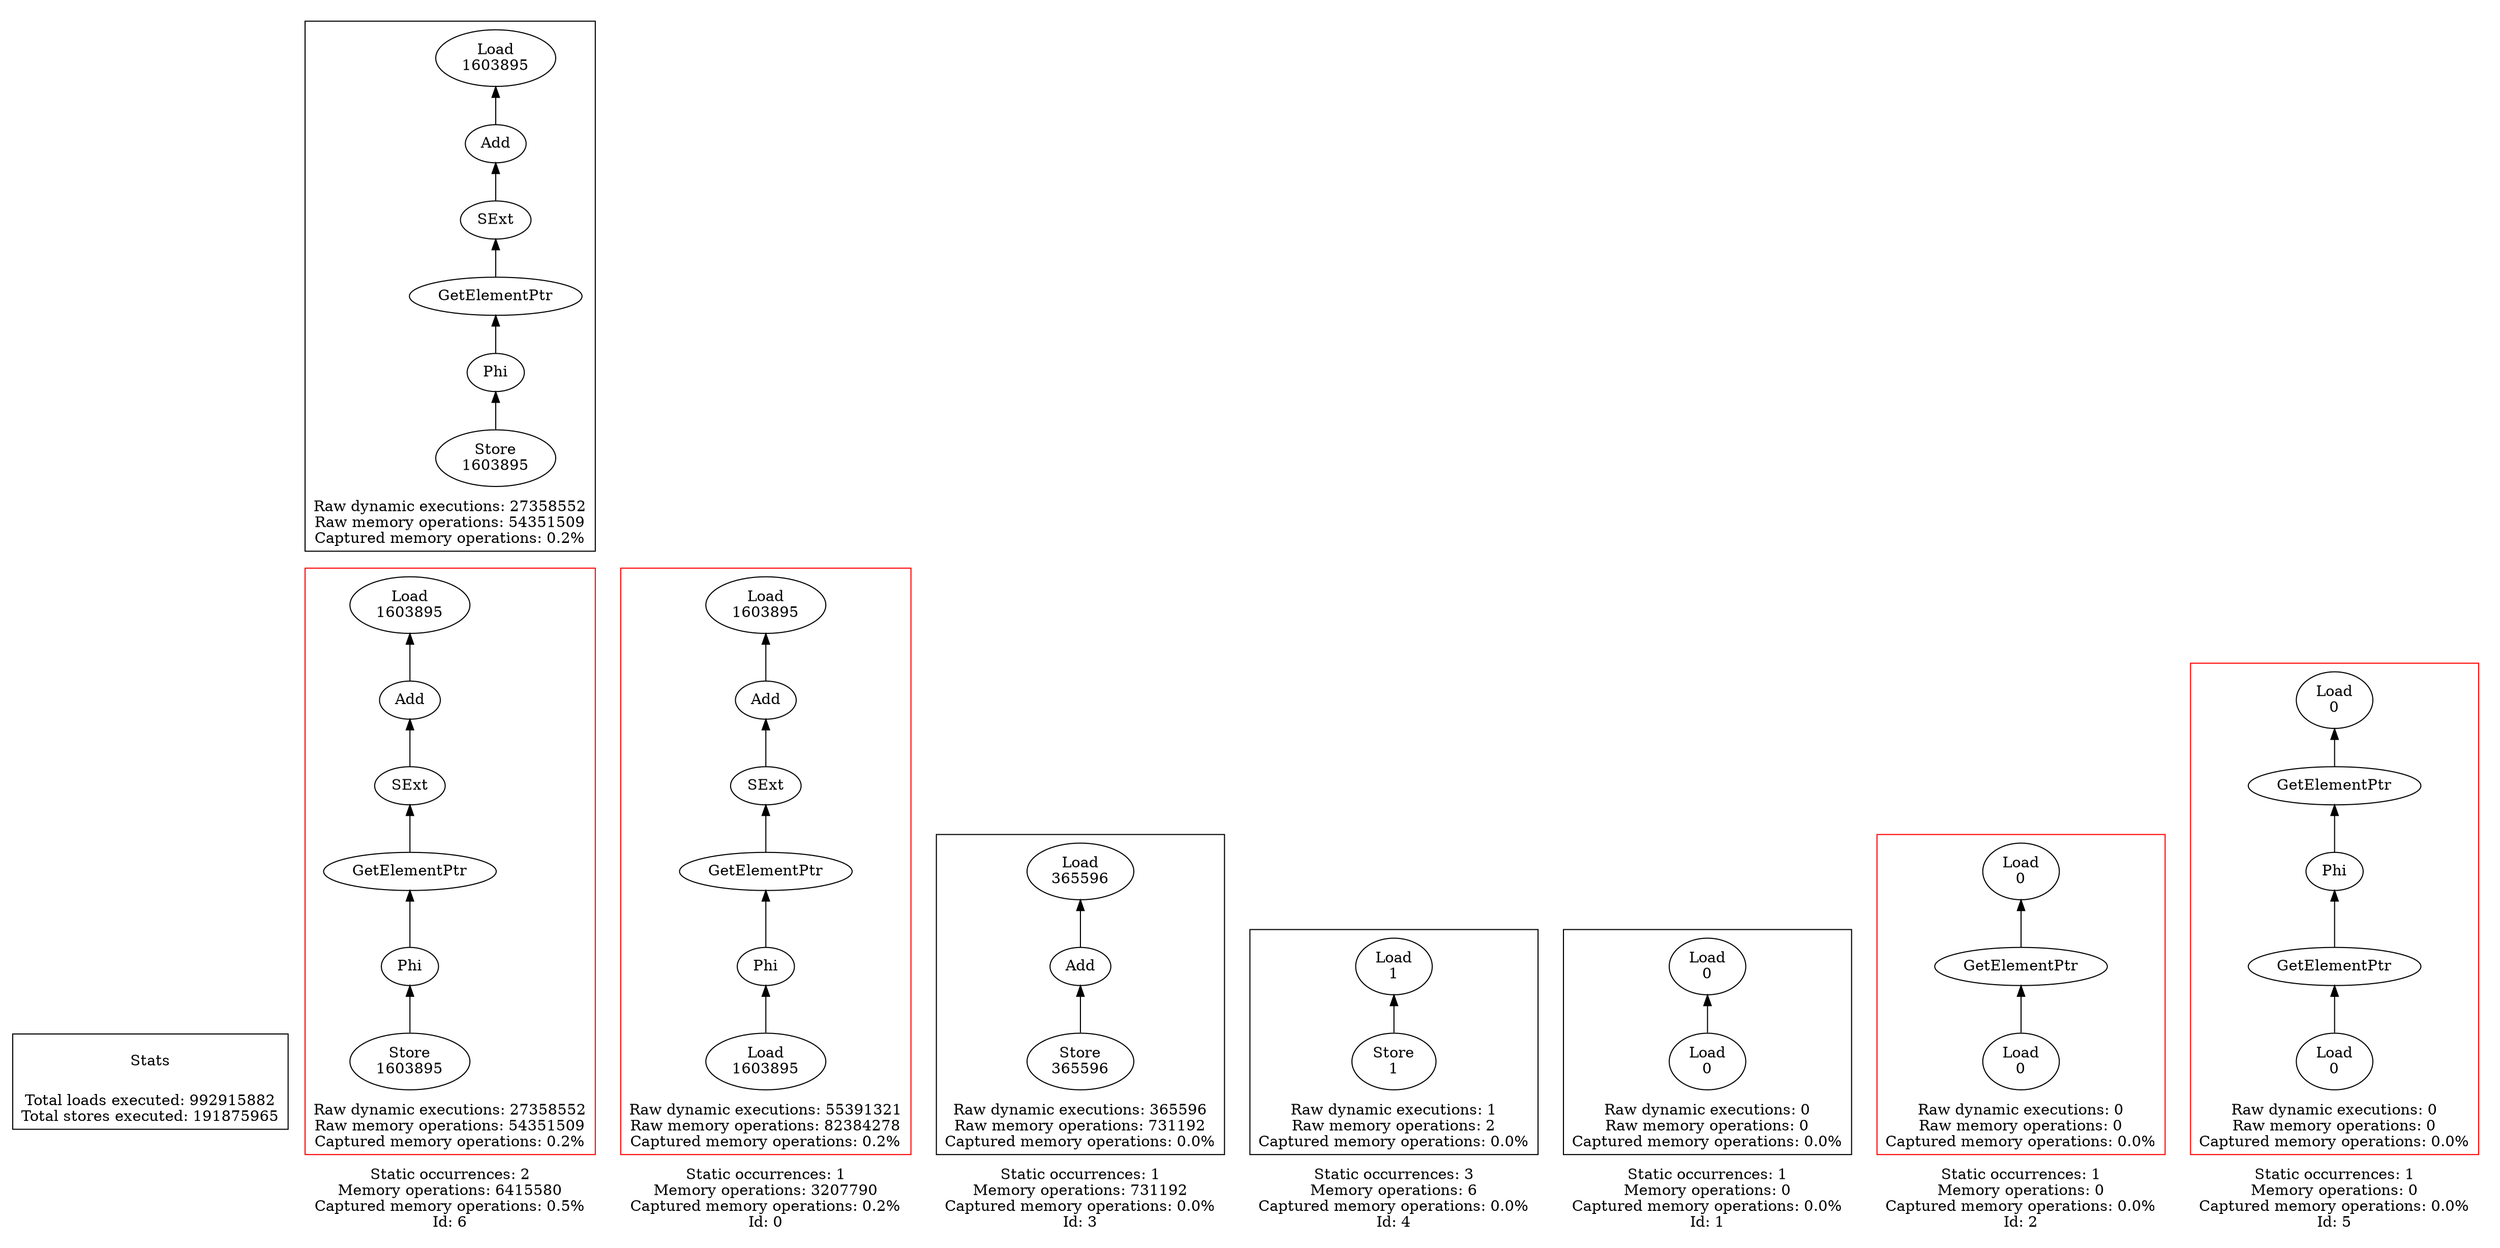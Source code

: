 strict digraph {
rankdir=BT
subgraph {
Stats [shape=plaintext]
cluster=true
label="Total loads executed: 992915882\nTotal stores executed: 191875965"
}
subgraph {
subgraph {
"6_0_139" [label="SExt"]
"6_0_138" [label="Add"]
"6_0_139" -> "6_0_138"
{
rank=min
"6_0_160" [label="Store\n1603895"]
}
"6_0_146" [label="Phi"]
"6_0_160" -> "6_0_146"
"6_0_137" [label="Load\n1603895"]
"6_0_138" -> "6_0_137"
"6_0_140" [label="GetElementPtr"]
"6_0_140" -> "6_0_139"
"6_0_146" -> "6_0_140"
cluster=true
label="Raw dynamic executions: 27358552\nRaw memory operations: 54351509\nCaptured memory operations: 0.2%"
}
subgraph {
{
rank=max
"6_1" [shape=point style=invis]
"6_1" -> "6_0_160" [style=invis]
}
"6_1_139" [label="SExt"]
"6_1_138" [label="Add"]
"6_1_139" -> "6_1_138"
"6_1_137" [label="Load\n1603895"]
"6_1_138" -> "6_1_137"
"6_1_140" [label="GetElementPtr"]
"6_1_140" -> "6_1_139"
{
rank=min
"6_1_164" [label="Store\n1603895"]
}
"6_1_146" [label="Phi"]
"6_1_164" -> "6_1_146"
"6_1_146" -> "6_1_140"
cluster=true
label="Raw dynamic executions: 27358552\nRaw memory operations: 54351509\nCaptured memory operations: 0.2%"
color=red
}
cluster=true
penwidth=0
label="Static occurrences: 2\nMemory operations: 6415580\nCaptured memory operations: 0.5%\nId: 6"
}
subgraph {
subgraph {
"0_0_139" [label="SExt"]
"0_0_138" [label="Add"]
"0_0_139" -> "0_0_138"
{
rank=min
"0_0_156" [label="Load\n1603895"]
}
"0_0_146" [label="Phi"]
"0_0_156" -> "0_0_146"
"0_0_137" [label="Load\n1603895"]
"0_0_138" -> "0_0_137"
"0_0_140" [label="GetElementPtr"]
"0_0_140" -> "0_0_139"
"0_0_146" -> "0_0_140"
cluster=true
label="Raw dynamic executions: 55391321\nRaw memory operations: 82384278\nCaptured memory operations: 0.2%"
color=red
}
cluster=true
penwidth=0
label="Static occurrences: 1\nMemory operations: 3207790\nCaptured memory operations: 0.2%\nId: 0"
}
subgraph {
subgraph {
"3_0_121" [label="Add"]
"3_0_120" [label="Load\n365596"]
"3_0_121" -> "3_0_120"
{
rank=min
"3_0_122" [label="Store\n365596"]
}
"3_0_122" -> "3_0_121"
cluster=true
label="Raw dynamic executions: 365596\nRaw memory operations: 731192\nCaptured memory operations: 0.0%"
}
cluster=true
penwidth=0
label="Static occurrences: 1\nMemory operations: 731192\nCaptured memory operations: 0.0%\nId: 3"
}
subgraph {
subgraph {
{
rank=min
"4_0_1" [label="Store\n1"]
}
"4_0_0" [label="Load\n1"]
"4_0_1" -> "4_0_0"
cluster=true
label="Raw dynamic executions: 1\nRaw memory operations: 2\nCaptured memory operations: 0.0%"
}
cluster=true
penwidth=0
label="Static occurrences: 3\nMemory operations: 6\nCaptured memory operations: 0.0%\nId: 4"
}
subgraph {
subgraph {
{
rank=min
"1_0_12" [label="Load\n0"]
}
"1_0_11" [label="Load\n0"]
"1_0_12" -> "1_0_11"
cluster=true
label="Raw dynamic executions: 0\nRaw memory operations: 0\nCaptured memory operations: 0.0%"
}
cluster=true
penwidth=0
label="Static occurrences: 1\nMemory operations: 0\nCaptured memory operations: 0.0%\nId: 1"
}
subgraph {
subgraph {
{
rank=min
"2_0_16" [label="Load\n0"]
}
"2_0_15" [label="GetElementPtr"]
"2_0_16" -> "2_0_15"
"2_0_11" [label="Load\n0"]
"2_0_15" -> "2_0_11"
cluster=true
label="Raw dynamic executions: 0\nRaw memory operations: 0\nCaptured memory operations: 0.0%"
color=red
}
cluster=true
penwidth=0
label="Static occurrences: 1\nMemory operations: 0\nCaptured memory operations: 0.0%\nId: 2"
}
subgraph {
subgraph {
"5_0_20" [label="Phi"]
"5_0_15" [label="GetElementPtr"]
"5_0_20" -> "5_0_15"
"5_0_26" [label="GetElementPtr"]
"5_0_26" -> "5_0_20"
{
rank=min
"5_0_27" [label="Load\n0"]
}
"5_0_27" -> "5_0_26"
"5_0_11" [label="Load\n0"]
"5_0_15" -> "5_0_11"
cluster=true
label="Raw dynamic executions: 0\nRaw memory operations: 0\nCaptured memory operations: 0.0%"
color=red
}
cluster=true
penwidth=0
label="Static occurrences: 1\nMemory operations: 0\nCaptured memory operations: 0.0%\nId: 5"
}
}
